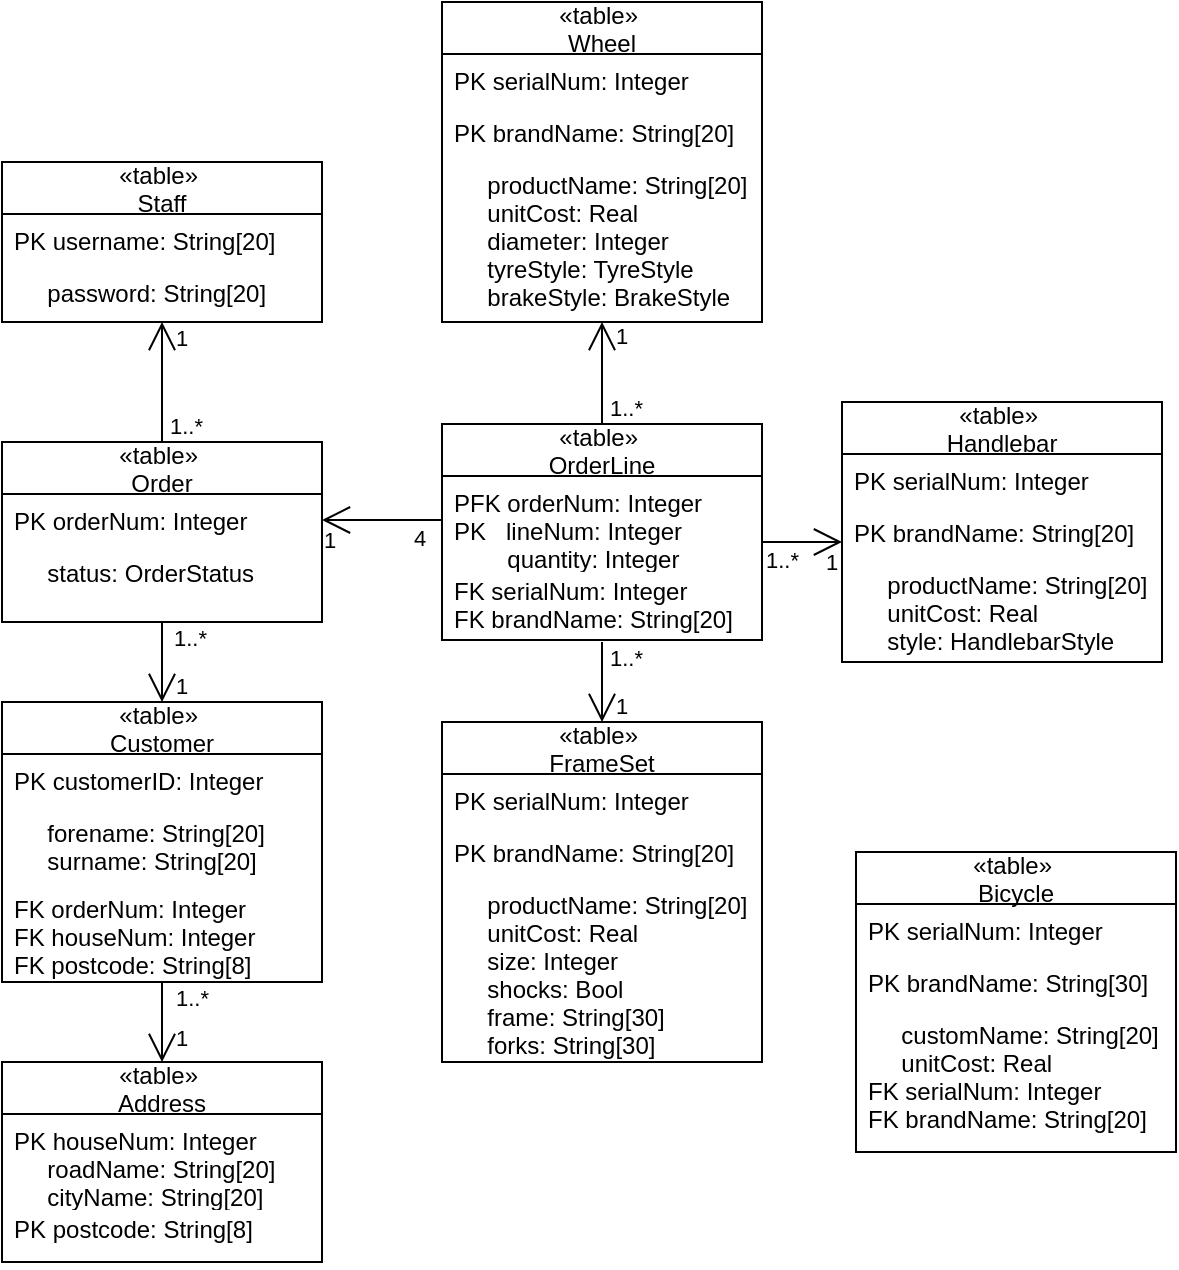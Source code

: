 <mxfile version="20.6.0" type="device"><diagram id="Ii6VEcGuN_YJlOncYbYm" name="Page-1"><mxGraphModel dx="1038" dy="539" grid="1" gridSize="10" guides="1" tooltips="1" connect="1" arrows="1" fold="1" page="1" pageScale="1" pageWidth="827" pageHeight="1169" math="0" shadow="0"><root><mxCell id="0"/><mxCell id="1" parent="0"/><mxCell id="F93rSJDTdSYCIekXUZ0L-2" value="«table» &#10;Wheel" style="swimlane;fontStyle=0;childLayout=stackLayout;horizontal=1;startSize=26;fillColor=none;horizontalStack=0;resizeParent=1;resizeParentMax=0;resizeLast=0;collapsible=1;marginBottom=0;" parent="1" vertex="1"><mxGeometry x="460" y="10" width="160" height="160" as="geometry"/></mxCell><mxCell id="F93rSJDTdSYCIekXUZ0L-3" value="PK serialNum: Integer      " style="text;strokeColor=none;fillColor=none;align=left;verticalAlign=top;spacingLeft=4;spacingRight=4;overflow=hidden;rotatable=0;points=[[0,0.5],[1,0.5]];portConstraint=eastwest;" parent="F93rSJDTdSYCIekXUZ0L-2" vertex="1"><mxGeometry y="26" width="160" height="26" as="geometry"/></mxCell><mxCell id="F93rSJDTdSYCIekXUZ0L-4" value="PK brandName: String[20]" style="text;strokeColor=none;fillColor=none;align=left;verticalAlign=top;spacingLeft=4;spacingRight=4;overflow=hidden;rotatable=0;points=[[0,0.5],[1,0.5]];portConstraint=eastwest;" parent="F93rSJDTdSYCIekXUZ0L-2" vertex="1"><mxGeometry y="52" width="160" height="26" as="geometry"/></mxCell><mxCell id="F93rSJDTdSYCIekXUZ0L-5" value="     productName: String[20]&#10;     unitCost: Real&#10;     diameter: Integer&#10;     tyreStyle: TyreStyle&#10;     brakeStyle: BrakeStyle" style="text;strokeColor=none;fillColor=none;align=left;verticalAlign=top;spacingLeft=4;spacingRight=4;overflow=hidden;rotatable=0;points=[[0,0.5],[1,0.5]];portConstraint=eastwest;" parent="F93rSJDTdSYCIekXUZ0L-2" vertex="1"><mxGeometry y="78" width="160" height="82" as="geometry"/></mxCell><mxCell id="F93rSJDTdSYCIekXUZ0L-6" value="«table» &#10;Handlebar" style="swimlane;fontStyle=0;childLayout=stackLayout;horizontal=1;startSize=26;fillColor=none;horizontalStack=0;resizeParent=1;resizeParentMax=0;resizeLast=0;collapsible=1;marginBottom=0;" parent="1" vertex="1"><mxGeometry x="660" y="210" width="160" height="130" as="geometry"/></mxCell><mxCell id="F93rSJDTdSYCIekXUZ0L-7" value="PK serialNum: Integer      " style="text;strokeColor=none;fillColor=none;align=left;verticalAlign=top;spacingLeft=4;spacingRight=4;overflow=hidden;rotatable=0;points=[[0,0.5],[1,0.5]];portConstraint=eastwest;" parent="F93rSJDTdSYCIekXUZ0L-6" vertex="1"><mxGeometry y="26" width="160" height="26" as="geometry"/></mxCell><mxCell id="F93rSJDTdSYCIekXUZ0L-8" value="PK brandName: String[20]" style="text;strokeColor=none;fillColor=none;align=left;verticalAlign=top;spacingLeft=4;spacingRight=4;overflow=hidden;rotatable=0;points=[[0,0.5],[1,0.5]];portConstraint=eastwest;" parent="F93rSJDTdSYCIekXUZ0L-6" vertex="1"><mxGeometry y="52" width="160" height="26" as="geometry"/></mxCell><mxCell id="F93rSJDTdSYCIekXUZ0L-49" value="" style="endArrow=open;endFill=1;endSize=12;html=1;rounded=0;" parent="F93rSJDTdSYCIekXUZ0L-6" edge="1"><mxGeometry width="160" relative="1" as="geometry"><mxPoint x="-40" y="70" as="sourcePoint"/><mxPoint y="70" as="targetPoint"/></mxGeometry></mxCell><mxCell id="F93rSJDTdSYCIekXUZ0L-9" value="     productName: String[20]&#10;     unitCost: Real&#10;     style: HandlebarStyle" style="text;strokeColor=none;fillColor=none;align=left;verticalAlign=top;spacingLeft=4;spacingRight=4;overflow=hidden;rotatable=0;points=[[0,0.5],[1,0.5]];portConstraint=eastwest;" parent="F93rSJDTdSYCIekXUZ0L-6" vertex="1"><mxGeometry y="78" width="160" height="52" as="geometry"/></mxCell><mxCell id="F93rSJDTdSYCIekXUZ0L-10" value="«table» &#10;FrameSet" style="swimlane;fontStyle=0;childLayout=stackLayout;horizontal=1;startSize=26;fillColor=none;horizontalStack=0;resizeParent=1;resizeParentMax=0;resizeLast=0;collapsible=1;marginBottom=0;" parent="1" vertex="1"><mxGeometry x="460" y="370" width="160" height="170" as="geometry"/></mxCell><mxCell id="F93rSJDTdSYCIekXUZ0L-11" value="PK serialNum: Integer      " style="text;strokeColor=none;fillColor=none;align=left;verticalAlign=top;spacingLeft=4;spacingRight=4;overflow=hidden;rotatable=0;points=[[0,0.5],[1,0.5]];portConstraint=eastwest;" parent="F93rSJDTdSYCIekXUZ0L-10" vertex="1"><mxGeometry y="26" width="160" height="26" as="geometry"/></mxCell><mxCell id="F93rSJDTdSYCIekXUZ0L-12" value="PK brandName: String[20]" style="text;strokeColor=none;fillColor=none;align=left;verticalAlign=top;spacingLeft=4;spacingRight=4;overflow=hidden;rotatable=0;points=[[0,0.5],[1,0.5]];portConstraint=eastwest;" parent="F93rSJDTdSYCIekXUZ0L-10" vertex="1"><mxGeometry y="52" width="160" height="26" as="geometry"/></mxCell><mxCell id="F93rSJDTdSYCIekXUZ0L-13" value="     productName: String[20]&#10;     unitCost: Real&#10;     size: Integer&#10;     shocks: Bool&#10;     frame: String[30]&#10;     forks: String[30]     " style="text;strokeColor=none;fillColor=none;align=left;verticalAlign=top;spacingLeft=4;spacingRight=4;overflow=hidden;rotatable=0;points=[[0,0.5],[1,0.5]];portConstraint=eastwest;" parent="F93rSJDTdSYCIekXUZ0L-10" vertex="1"><mxGeometry y="78" width="160" height="92" as="geometry"/></mxCell><mxCell id="F93rSJDTdSYCIekXUZ0L-14" value="«table» &#10;Bicycle" style="swimlane;fontStyle=0;childLayout=stackLayout;horizontal=1;startSize=26;fillColor=none;horizontalStack=0;resizeParent=1;resizeParentMax=0;resizeLast=0;collapsible=1;marginBottom=0;" parent="1" vertex="1"><mxGeometry x="667" y="435" width="160" height="150" as="geometry"/></mxCell><mxCell id="F93rSJDTdSYCIekXUZ0L-15" value="PK serialNum: Integer      " style="text;strokeColor=none;fillColor=none;align=left;verticalAlign=top;spacingLeft=4;spacingRight=4;overflow=hidden;rotatable=0;points=[[0,0.5],[1,0.5]];portConstraint=eastwest;" parent="F93rSJDTdSYCIekXUZ0L-14" vertex="1"><mxGeometry y="26" width="160" height="26" as="geometry"/></mxCell><mxCell id="F93rSJDTdSYCIekXUZ0L-16" value="PK brandName: String[30]" style="text;strokeColor=none;fillColor=none;align=left;verticalAlign=top;spacingLeft=4;spacingRight=4;overflow=hidden;rotatable=0;points=[[0,0.5],[1,0.5]];portConstraint=eastwest;" parent="F93rSJDTdSYCIekXUZ0L-14" vertex="1"><mxGeometry y="52" width="160" height="26" as="geometry"/></mxCell><mxCell id="F93rSJDTdSYCIekXUZ0L-17" value="     customName: String[20]&#10;     unitCost: Real&#10;FK serialNum: Integer&#10;FK brandName: String[20]" style="text;strokeColor=none;fillColor=none;align=left;verticalAlign=top;spacingLeft=4;spacingRight=4;overflow=hidden;rotatable=0;points=[[0,0.5],[1,0.5]];portConstraint=eastwest;" parent="F93rSJDTdSYCIekXUZ0L-14" vertex="1"><mxGeometry y="78" width="160" height="72" as="geometry"/></mxCell><mxCell id="F93rSJDTdSYCIekXUZ0L-22" value="«table» &#10;Customer" style="swimlane;fontStyle=0;childLayout=stackLayout;horizontal=1;startSize=26;fillColor=none;horizontalStack=0;resizeParent=1;resizeParentMax=0;resizeLast=0;collapsible=1;marginBottom=0;" parent="1" vertex="1"><mxGeometry x="240" y="360" width="160" height="140" as="geometry"/></mxCell><mxCell id="F93rSJDTdSYCIekXUZ0L-23" value="PK customerID: Integer" style="text;strokeColor=none;fillColor=none;align=left;verticalAlign=top;spacingLeft=4;spacingRight=4;overflow=hidden;rotatable=0;points=[[0,0.5],[1,0.5]];portConstraint=eastwest;" parent="F93rSJDTdSYCIekXUZ0L-22" vertex="1"><mxGeometry y="26" width="160" height="26" as="geometry"/></mxCell><mxCell id="F93rSJDTdSYCIekXUZ0L-24" value="     forename: String[20]&#10;     surname: String[20]" style="text;strokeColor=none;fillColor=none;align=left;verticalAlign=top;spacingLeft=4;spacingRight=4;overflow=hidden;rotatable=0;points=[[0,0.5],[1,0.5]];portConstraint=eastwest;" parent="F93rSJDTdSYCIekXUZ0L-22" vertex="1"><mxGeometry y="52" width="160" height="38" as="geometry"/></mxCell><mxCell id="F93rSJDTdSYCIekXUZ0L-25" value="FK orderNum: Integer   &#10;FK houseNum: Integer&#10;FK postcode: String[8]&#10;" style="text;strokeColor=none;fillColor=none;align=left;verticalAlign=top;spacingLeft=4;spacingRight=4;overflow=hidden;rotatable=0;points=[[0,0.5],[1,0.5]];portConstraint=eastwest;" parent="F93rSJDTdSYCIekXUZ0L-22" vertex="1"><mxGeometry y="90" width="160" height="50" as="geometry"/></mxCell><mxCell id="F93rSJDTdSYCIekXUZ0L-26" value="«table» &#10;Address" style="swimlane;fontStyle=0;childLayout=stackLayout;horizontal=1;startSize=26;fillColor=none;horizontalStack=0;resizeParent=1;resizeParentMax=0;resizeLast=0;collapsible=1;marginBottom=0;" parent="1" vertex="1"><mxGeometry x="240" y="540" width="160" height="100" as="geometry"/></mxCell><mxCell id="F93rSJDTdSYCIekXUZ0L-27" value="PK houseNum: Integer&#10;      roadName: String[20]&#10;      cityName: String[20]" style="text;strokeColor=none;fillColor=none;align=left;verticalAlign=top;spacingLeft=4;spacingRight=4;overflow=hidden;rotatable=0;points=[[0,0.5],[1,0.5]];portConstraint=eastwest;" parent="F93rSJDTdSYCIekXUZ0L-26" vertex="1"><mxGeometry y="26" width="160" height="44" as="geometry"/></mxCell><mxCell id="F93rSJDTdSYCIekXUZ0L-29" value="PK postcode: String[8]&#10;" style="text;strokeColor=none;fillColor=none;align=left;verticalAlign=top;spacingLeft=4;spacingRight=4;overflow=hidden;rotatable=0;points=[[0,0.5],[1,0.5]];portConstraint=eastwest;" parent="F93rSJDTdSYCIekXUZ0L-26" vertex="1"><mxGeometry y="70" width="160" height="30" as="geometry"/></mxCell><mxCell id="F93rSJDTdSYCIekXUZ0L-30" value="«table» &#10;Order" style="swimlane;fontStyle=0;childLayout=stackLayout;horizontal=1;startSize=26;fillColor=none;horizontalStack=0;resizeParent=1;resizeParentMax=0;resizeLast=0;collapsible=1;marginBottom=0;" parent="1" vertex="1"><mxGeometry x="240" y="230" width="160" height="90" as="geometry"/></mxCell><mxCell id="F93rSJDTdSYCIekXUZ0L-31" value="PK orderNum: Integer" style="text;strokeColor=none;fillColor=none;align=left;verticalAlign=top;spacingLeft=4;spacingRight=4;overflow=hidden;rotatable=0;points=[[0,0.5],[1,0.5]];portConstraint=eastwest;" parent="F93rSJDTdSYCIekXUZ0L-30" vertex="1"><mxGeometry y="26" width="160" height="26" as="geometry"/></mxCell><mxCell id="F93rSJDTdSYCIekXUZ0L-32" value="     status: OrderStatus&#10;  " style="text;strokeColor=none;fillColor=none;align=left;verticalAlign=top;spacingLeft=4;spacingRight=4;overflow=hidden;rotatable=0;points=[[0,0.5],[1,0.5]];portConstraint=eastwest;" parent="F93rSJDTdSYCIekXUZ0L-30" vertex="1"><mxGeometry y="52" width="160" height="38" as="geometry"/></mxCell><mxCell id="F93rSJDTdSYCIekXUZ0L-34" value="«table» &#10;OrderLine" style="swimlane;fontStyle=0;childLayout=stackLayout;horizontal=1;startSize=26;fillColor=none;horizontalStack=0;resizeParent=1;resizeParentMax=0;resizeLast=0;collapsible=1;marginBottom=0;" parent="1" vertex="1"><mxGeometry x="460" y="221" width="160" height="108" as="geometry"/></mxCell><mxCell id="F93rSJDTdSYCIekXUZ0L-35" value="PFK orderNum: Integer&#10;PK   lineNum: Integer&#10;        quantity: Integer" style="text;strokeColor=none;fillColor=none;align=left;verticalAlign=top;spacingLeft=4;spacingRight=4;overflow=hidden;rotatable=0;points=[[0,0.5],[1,0.5]];portConstraint=eastwest;" parent="F93rSJDTdSYCIekXUZ0L-34" vertex="1"><mxGeometry y="26" width="160" height="44" as="geometry"/></mxCell><mxCell id="F93rSJDTdSYCIekXUZ0L-36" value="FK serialNum: Integer     &#10;FK brandName: String[20]" style="text;strokeColor=none;fillColor=none;align=left;verticalAlign=top;spacingLeft=4;spacingRight=4;overflow=hidden;rotatable=0;points=[[0,0.5],[1,0.5]];portConstraint=eastwest;" parent="F93rSJDTdSYCIekXUZ0L-34" vertex="1"><mxGeometry y="70" width="160" height="38" as="geometry"/></mxCell><mxCell id="F93rSJDTdSYCIekXUZ0L-38" value="" style="endArrow=open;endFill=1;endSize=12;html=1;rounded=0;" parent="1" source="F93rSJDTdSYCIekXUZ0L-25" target="F93rSJDTdSYCIekXUZ0L-26" edge="1"><mxGeometry width="160" relative="1" as="geometry"><mxPoint x="300" y="520" as="sourcePoint"/><mxPoint x="460" y="520" as="targetPoint"/></mxGeometry></mxCell><mxCell id="F93rSJDTdSYCIekXUZ0L-40" value="" style="endArrow=open;endFill=1;endSize=12;html=1;rounded=0;exitX=0;exitY=0.5;exitDx=0;exitDy=0;" parent="1" source="F93rSJDTdSYCIekXUZ0L-35" target="F93rSJDTdSYCIekXUZ0L-31" edge="1"><mxGeometry width="160" relative="1" as="geometry"><mxPoint x="320" y="340" as="sourcePoint"/><mxPoint x="280" y="340" as="targetPoint"/></mxGeometry></mxCell><mxCell id="F93rSJDTdSYCIekXUZ0L-41" value="«table» &#10;Staff" style="swimlane;fontStyle=0;childLayout=stackLayout;horizontal=1;startSize=26;fillColor=none;horizontalStack=0;resizeParent=1;resizeParentMax=0;resizeLast=0;collapsible=1;marginBottom=0;" parent="1" vertex="1"><mxGeometry x="240" y="90" width="160" height="80" as="geometry"/></mxCell><mxCell id="F93rSJDTdSYCIekXUZ0L-42" value="PK username: String[20]" style="text;strokeColor=none;fillColor=none;align=left;verticalAlign=top;spacingLeft=4;spacingRight=4;overflow=hidden;rotatable=0;points=[[0,0.5],[1,0.5]];portConstraint=eastwest;" parent="F93rSJDTdSYCIekXUZ0L-41" vertex="1"><mxGeometry y="26" width="160" height="26" as="geometry"/></mxCell><mxCell id="F93rSJDTdSYCIekXUZ0L-43" value="     password: String[20]" style="text;strokeColor=none;fillColor=none;align=left;verticalAlign=top;spacingLeft=4;spacingRight=4;overflow=hidden;rotatable=0;points=[[0,0.5],[1,0.5]];portConstraint=eastwest;" parent="F93rSJDTdSYCIekXUZ0L-41" vertex="1"><mxGeometry y="52" width="160" height="28" as="geometry"/></mxCell><mxCell id="F93rSJDTdSYCIekXUZ0L-44" value="" style="endArrow=open;endFill=1;endSize=12;html=1;rounded=0;exitX=0.5;exitY=0;exitDx=0;exitDy=0;" parent="1" source="F93rSJDTdSYCIekXUZ0L-30" target="F93rSJDTdSYCIekXUZ0L-43" edge="1"><mxGeometry width="160" relative="1" as="geometry"><mxPoint x="333.58" y="230" as="sourcePoint"/><mxPoint x="333.58" y="170" as="targetPoint"/></mxGeometry></mxCell><mxCell id="F93rSJDTdSYCIekXUZ0L-45" value="" style="endArrow=open;endFill=1;endSize=12;html=1;rounded=0;exitX=0.5;exitY=0;exitDx=0;exitDy=0;" parent="1" source="F93rSJDTdSYCIekXUZ0L-34" target="F93rSJDTdSYCIekXUZ0L-5" edge="1"><mxGeometry width="160" relative="1" as="geometry"><mxPoint x="530.0" y="210" as="sourcePoint"/><mxPoint x="540" y="180" as="targetPoint"/></mxGeometry></mxCell><mxCell id="F93rSJDTdSYCIekXUZ0L-47" value="" style="endArrow=open;endFill=1;endSize=12;html=1;rounded=0;entryX=0.5;entryY=0;entryDx=0;entryDy=0;" parent="1" target="F93rSJDTdSYCIekXUZ0L-10" edge="1"><mxGeometry width="160" relative="1" as="geometry"><mxPoint x="540" y="330" as="sourcePoint"/><mxPoint x="540" y="360" as="targetPoint"/></mxGeometry></mxCell><mxCell id="F93rSJDTdSYCIekXUZ0L-48" value="" style="endArrow=open;endFill=1;endSize=12;html=1;rounded=0;" parent="1" source="F93rSJDTdSYCIekXUZ0L-32" target="F93rSJDTdSYCIekXUZ0L-22" edge="1"><mxGeometry width="160" relative="1" as="geometry"><mxPoint x="319.75" y="330" as="sourcePoint"/><mxPoint x="320.25" y="366" as="targetPoint"/></mxGeometry></mxCell><mxCell id="F93rSJDTdSYCIekXUZ0L-51" value="1..*" style="edgeLabel;resizable=0;html=1;align=left;verticalAlign=bottom;fontColor=none;" parent="1" connectable="0" vertex="1"><mxGeometry x="321" y="510" width="160" as="geometry"><mxPoint x="4" y="6" as="offset"/></mxGeometry></mxCell><mxCell id="F93rSJDTdSYCIekXUZ0L-52" value="1" style="edgeLabel;resizable=0;html=1;align=left;verticalAlign=bottom;fontColor=none;" parent="1" connectable="0" vertex="1"><mxGeometry x="321" y="530" width="160" as="geometry"><mxPoint x="4" y="6" as="offset"/></mxGeometry></mxCell><mxCell id="F93rSJDTdSYCIekXUZ0L-53" value="1..*" style="edgeLabel;resizable=0;html=1;align=left;verticalAlign=bottom;fontColor=none;" parent="1" connectable="0" vertex="1"><mxGeometry x="320" y="330" width="160" as="geometry"><mxPoint x="4" y="6" as="offset"/></mxGeometry></mxCell><mxCell id="F93rSJDTdSYCIekXUZ0L-54" value="1" style="edgeLabel;resizable=0;html=1;align=left;verticalAlign=bottom;fontColor=none;" parent="1" connectable="0" vertex="1"><mxGeometry x="321" y="354" width="160" as="geometry"><mxPoint x="4" y="6" as="offset"/></mxGeometry></mxCell><mxCell id="F93rSJDTdSYCIekXUZ0L-55" value="4" style="edgeLabel;resizable=0;html=1;align=left;verticalAlign=bottom;fontColor=none;" parent="1" connectable="0" vertex="1"><mxGeometry x="440" y="280" width="160" as="geometry"><mxPoint x="4" y="6" as="offset"/></mxGeometry></mxCell><mxCell id="F93rSJDTdSYCIekXUZ0L-56" value="1" style="edgeLabel;resizable=0;html=1;align=left;verticalAlign=bottom;fontColor=none;" parent="1" connectable="0" vertex="1"><mxGeometry x="395" y="281" width="160" as="geometry"><mxPoint x="4" y="6" as="offset"/></mxGeometry></mxCell><mxCell id="F93rSJDTdSYCIekXUZ0L-57" value="1" style="edgeLabel;resizable=0;html=1;align=left;verticalAlign=bottom;fontColor=none;" parent="1" connectable="0" vertex="1"><mxGeometry x="321" y="180" width="160" as="geometry"><mxPoint x="4" y="6" as="offset"/></mxGeometry></mxCell><mxCell id="F93rSJDTdSYCIekXUZ0L-58" value="1..*" style="edgeLabel;resizable=0;html=1;align=left;verticalAlign=bottom;fontColor=none;" parent="1" connectable="0" vertex="1"><mxGeometry x="318" y="224" width="160" as="geometry"><mxPoint x="4" y="6" as="offset"/></mxGeometry></mxCell><mxCell id="F93rSJDTdSYCIekXUZ0L-59" value="1..*" style="edgeLabel;resizable=0;html=1;align=left;verticalAlign=bottom;fontColor=none;" parent="1" connectable="0" vertex="1"><mxGeometry x="538" y="215" width="160" as="geometry"><mxPoint x="4" y="6" as="offset"/></mxGeometry></mxCell><mxCell id="F93rSJDTdSYCIekXUZ0L-60" value="1" style="edgeLabel;resizable=0;html=1;align=left;verticalAlign=bottom;fontColor=none;" parent="1" connectable="0" vertex="1"><mxGeometry x="541" y="179" width="160" as="geometry"><mxPoint x="4" y="6" as="offset"/></mxGeometry></mxCell><mxCell id="F93rSJDTdSYCIekXUZ0L-61" value="1" style="edgeLabel;resizable=0;html=1;align=left;verticalAlign=bottom;fontColor=none;" parent="1" connectable="0" vertex="1"><mxGeometry x="646" y="292" width="160" as="geometry"><mxPoint x="4" y="6" as="offset"/></mxGeometry></mxCell><mxCell id="F93rSJDTdSYCIekXUZ0L-62" value="1" style="edgeLabel;resizable=0;html=1;align=left;verticalAlign=bottom;fontColor=none;" parent="1" connectable="0" vertex="1"><mxGeometry x="541" y="364" width="160" as="geometry"><mxPoint x="4" y="6" as="offset"/></mxGeometry></mxCell><mxCell id="F93rSJDTdSYCIekXUZ0L-63" value="1..*" style="edgeLabel;resizable=0;html=1;align=left;verticalAlign=bottom;fontColor=none;" parent="1" connectable="0" vertex="1"><mxGeometry x="538" y="340" width="160" as="geometry"><mxPoint x="4" y="6" as="offset"/></mxGeometry></mxCell><mxCell id="F93rSJDTdSYCIekXUZ0L-64" value="1..*" style="edgeLabel;resizable=0;html=1;align=left;verticalAlign=bottom;fontColor=none;" parent="1" connectable="0" vertex="1"><mxGeometry x="616" y="291" width="160" as="geometry"><mxPoint x="4" y="6" as="offset"/></mxGeometry></mxCell></root></mxGraphModel></diagram></mxfile>